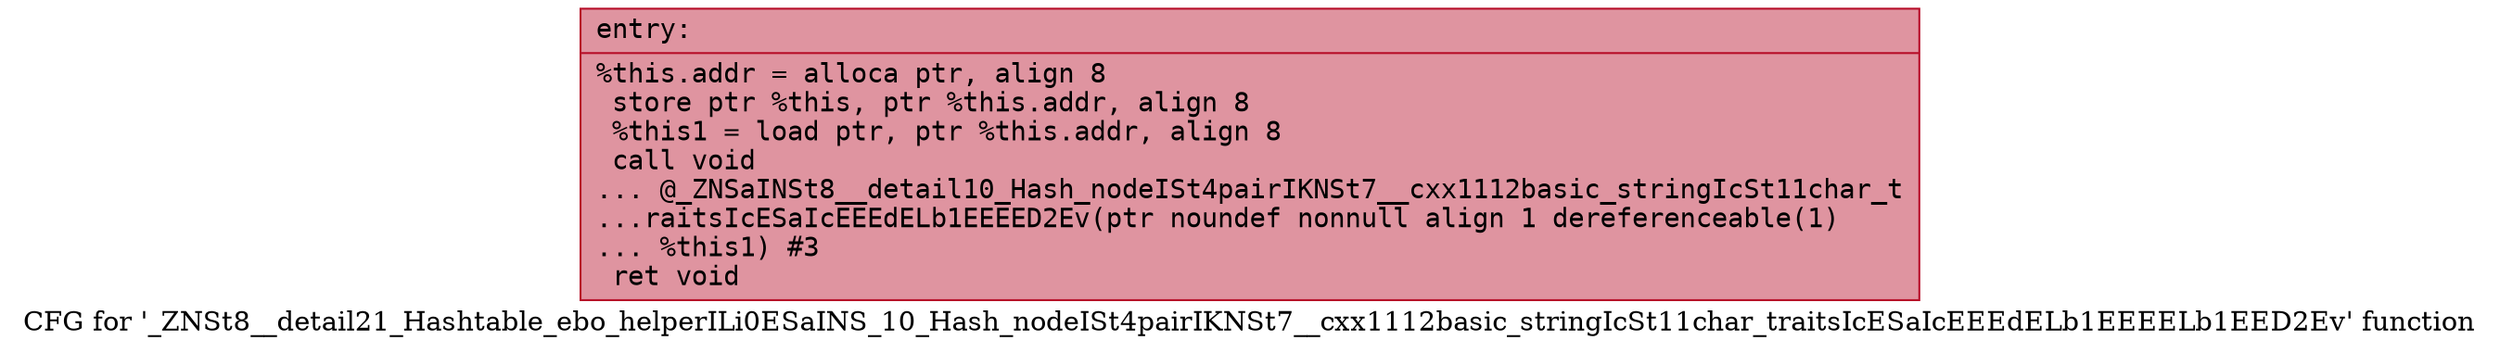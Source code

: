 digraph "CFG for '_ZNSt8__detail21_Hashtable_ebo_helperILi0ESaINS_10_Hash_nodeISt4pairIKNSt7__cxx1112basic_stringIcSt11char_traitsIcESaIcEEEdELb1EEEELb1EED2Ev' function" {
	label="CFG for '_ZNSt8__detail21_Hashtable_ebo_helperILi0ESaINS_10_Hash_nodeISt4pairIKNSt7__cxx1112basic_stringIcSt11char_traitsIcESaIcEEEdELb1EEEELb1EED2Ev' function";

	Node0x556bfe99b4d0 [shape=record,color="#b70d28ff", style=filled, fillcolor="#b70d2870" fontname="Courier",label="{entry:\l|  %this.addr = alloca ptr, align 8\l  store ptr %this, ptr %this.addr, align 8\l  %this1 = load ptr, ptr %this.addr, align 8\l  call void\l... @_ZNSaINSt8__detail10_Hash_nodeISt4pairIKNSt7__cxx1112basic_stringIcSt11char_t\l...raitsIcESaIcEEEdELb1EEEED2Ev(ptr noundef nonnull align 1 dereferenceable(1)\l... %this1) #3\l  ret void\l}"];
}
